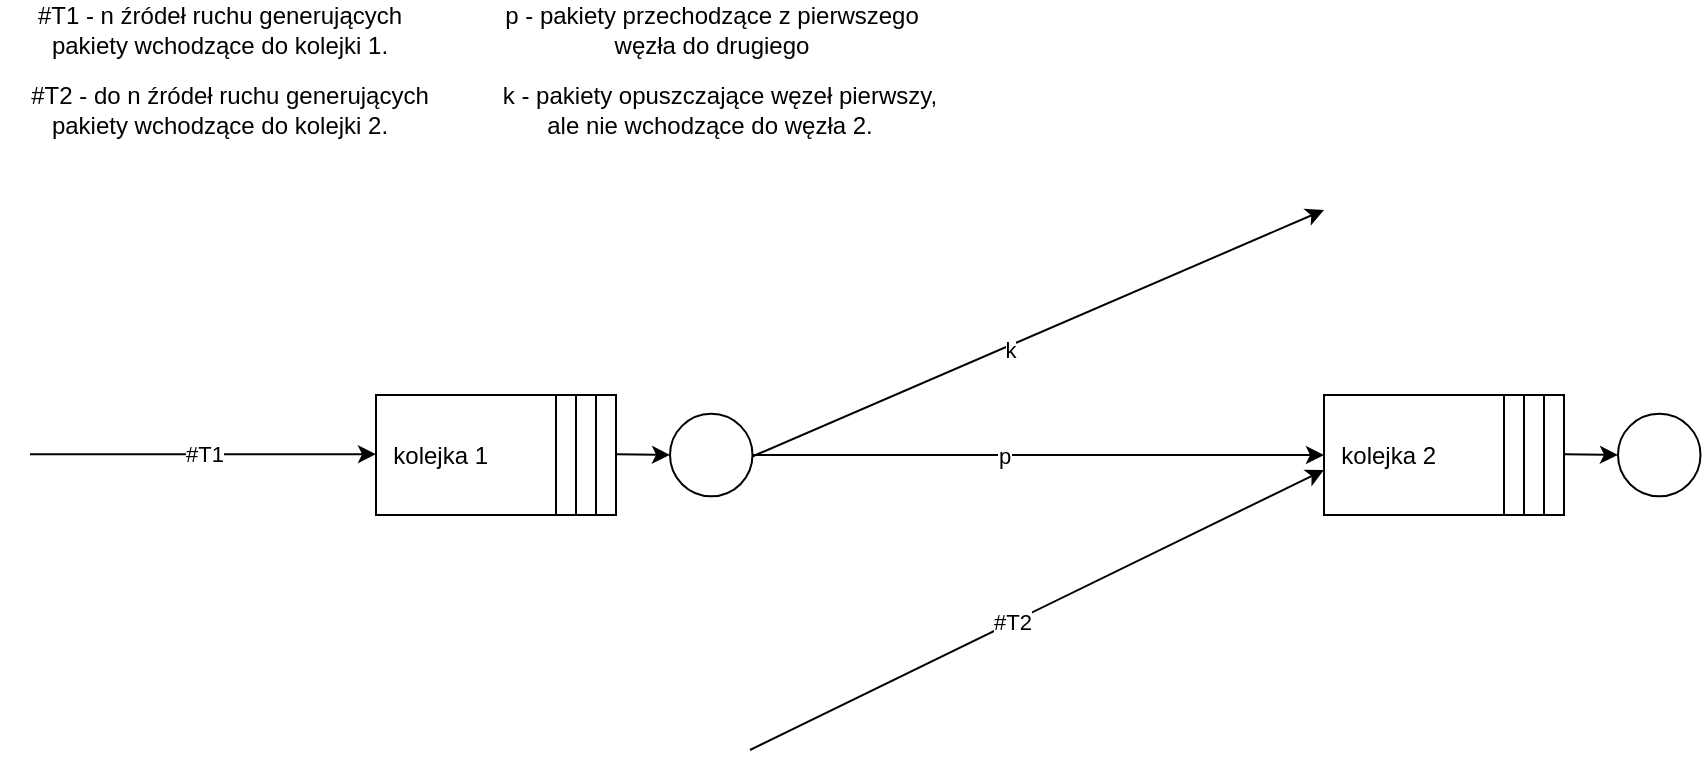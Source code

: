 <mxfile version="13.10.0" type="embed">
    <diagram id="Jw6F1eXqy75Qa2RVYYBy" name="Page-1">
        <mxGraphModel dx="375" dy="274" grid="1" gridSize="10" guides="1" tooltips="1" connect="1" arrows="1" fold="1" page="1" pageScale="1" pageWidth="827" pageHeight="1169" math="0" shadow="0">
            <root>
                <mxCell id="0"/>
                <mxCell id="1" parent="0"/>
                <mxCell id="48" value="p" style="edgeStyle=orthogonalEdgeStyle;rounded=0;orthogonalLoop=1;jettySize=auto;html=1;entryX=0;entryY=0.5;entryDx=0;entryDy=0;exitX=1;exitY=0.5;exitDx=0;exitDy=0;" edge="1" parent="1">
                    <mxGeometry x="-0.115" relative="1" as="geometry">
                        <mxPoint x="420" y="272.5" as="sourcePoint"/>
                        <mxPoint x="707" y="272.5" as="targetPoint"/>
                        <mxPoint as="offset"/>
                    </mxGeometry>
                </mxCell>
                <mxCell id="51" value="k" style="endArrow=classic;html=1;exitX=1;exitY=0.75;exitDx=0;exitDy=0;" edge="1" parent="1">
                    <mxGeometry x="-0.1" y="-2" width="50" height="50" relative="1" as="geometry">
                        <mxPoint x="420" y="273.75" as="sourcePoint"/>
                        <mxPoint x="707" y="150" as="targetPoint"/>
                        <mxPoint as="offset"/>
                    </mxGeometry>
                </mxCell>
                <mxCell id="70" value="&amp;nbsp; kolejka 1" style="rounded=0;whiteSpace=wrap;html=1;align=left;" vertex="1" parent="1">
                    <mxGeometry x="233" y="242.5" width="120" height="60" as="geometry"/>
                </mxCell>
                <mxCell id="71" value="" style="endArrow=none;html=1;" edge="1" parent="1">
                    <mxGeometry width="50" height="50" relative="1" as="geometry">
                        <mxPoint x="343" y="302.5" as="sourcePoint"/>
                        <mxPoint x="343" y="242.5" as="targetPoint"/>
                    </mxGeometry>
                </mxCell>
                <mxCell id="72" value="" style="endArrow=none;html=1;" edge="1" parent="1">
                    <mxGeometry width="50" height="50" relative="1" as="geometry">
                        <mxPoint x="333" y="302.5" as="sourcePoint"/>
                        <mxPoint x="333" y="242.5" as="targetPoint"/>
                    </mxGeometry>
                </mxCell>
                <mxCell id="73" value="" style="endArrow=none;html=1;" edge="1" parent="1">
                    <mxGeometry width="50" height="50" relative="1" as="geometry">
                        <mxPoint x="323" y="302.5" as="sourcePoint"/>
                        <mxPoint x="323" y="242.5" as="targetPoint"/>
                    </mxGeometry>
                </mxCell>
                <mxCell id="82" value="&amp;nbsp; kolejka 2" style="rounded=0;whiteSpace=wrap;html=1;align=left;" vertex="1" parent="1">
                    <mxGeometry x="707" y="242.5" width="120" height="60" as="geometry"/>
                </mxCell>
                <mxCell id="83" value="" style="endArrow=none;html=1;" edge="1" parent="1">
                    <mxGeometry width="50" height="50" relative="1" as="geometry">
                        <mxPoint x="817" y="302.5" as="sourcePoint"/>
                        <mxPoint x="817" y="242.5" as="targetPoint"/>
                    </mxGeometry>
                </mxCell>
                <mxCell id="84" value="" style="endArrow=none;html=1;" edge="1" parent="1">
                    <mxGeometry width="50" height="50" relative="1" as="geometry">
                        <mxPoint x="807" y="302.5" as="sourcePoint"/>
                        <mxPoint x="807" y="242.5" as="targetPoint"/>
                    </mxGeometry>
                </mxCell>
                <mxCell id="85" value="" style="endArrow=none;html=1;" edge="1" parent="1">
                    <mxGeometry width="50" height="50" relative="1" as="geometry">
                        <mxPoint x="797" y="302.5" as="sourcePoint"/>
                        <mxPoint x="797" y="242.5" as="targetPoint"/>
                    </mxGeometry>
                </mxCell>
                <mxCell id="93" value="" style="ellipse;whiteSpace=wrap;html=1;aspect=fixed;align=center;" vertex="1" parent="1">
                    <mxGeometry x="380" y="251.88" width="41.25" height="41.25" as="geometry"/>
                </mxCell>
                <mxCell id="94" value="" style="endArrow=classic;html=1;entryX=0;entryY=0.5;entryDx=0;entryDy=0;" edge="1" parent="1" target="93">
                    <mxGeometry width="50" height="50" relative="1" as="geometry">
                        <mxPoint x="353" y="272.08" as="sourcePoint"/>
                        <mxPoint x="370" y="272.08" as="targetPoint"/>
                    </mxGeometry>
                </mxCell>
                <mxCell id="95" value="#T1" style="endArrow=classic;html=1;" edge="1" parent="1">
                    <mxGeometry width="50" height="50" relative="1" as="geometry">
                        <mxPoint x="60" y="272.09" as="sourcePoint"/>
                        <mxPoint x="233" y="272.09" as="targetPoint"/>
                    </mxGeometry>
                </mxCell>
                <mxCell id="98" value="" style="endArrow=classic;html=1;" edge="1" parent="1">
                    <mxGeometry width="50" height="50" relative="1" as="geometry">
                        <mxPoint x="420" y="420" as="sourcePoint"/>
                        <mxPoint x="707" y="280" as="targetPoint"/>
                    </mxGeometry>
                </mxCell>
                <mxCell id="99" value="#T2" style="edgeLabel;html=1;align=center;verticalAlign=middle;resizable=0;points=[];" vertex="1" connectable="0" parent="98">
                    <mxGeometry x="-0.089" y="1" relative="1" as="geometry">
                        <mxPoint as="offset"/>
                    </mxGeometry>
                </mxCell>
                <mxCell id="102" value="#T1 - n źródeł ruchu generujących pakiety wchodzące do kolejki 1." style="text;html=1;strokeColor=none;fillColor=none;align=center;verticalAlign=middle;whiteSpace=wrap;rounded=0;" vertex="1" parent="1">
                    <mxGeometry x="50" y="50" width="210" height="20" as="geometry"/>
                </mxCell>
                <mxCell id="103" value="&amp;nbsp; &amp;nbsp;#T2 - do n źródeł ruchu generujących pakiety wchodzące do kolejki 2." style="text;html=1;strokeColor=none;fillColor=none;align=center;verticalAlign=middle;whiteSpace=wrap;rounded=0;" vertex="1" parent="1">
                    <mxGeometry x="45" y="90" width="220" height="20" as="geometry"/>
                </mxCell>
                <mxCell id="104" value="p - pakiety przechodzące z pierwszego węzła do drugiego" style="text;html=1;strokeColor=none;fillColor=none;align=center;verticalAlign=middle;whiteSpace=wrap;rounded=0;" vertex="1" parent="1">
                    <mxGeometry x="295.63" y="50" width="210" height="20" as="geometry"/>
                </mxCell>
                <mxCell id="106" value="&amp;nbsp; &amp;nbsp;k - pakiety opuszczające węzeł pierwszy, ale nie wchodzące do węzła 2." style="text;html=1;strokeColor=none;fillColor=none;align=center;verticalAlign=middle;whiteSpace=wrap;rounded=0;" vertex="1" parent="1">
                    <mxGeometry x="283.44" y="90" width="234.38" height="20" as="geometry"/>
                </mxCell>
                <mxCell id="107" value="" style="ellipse;whiteSpace=wrap;html=1;aspect=fixed;align=center;" vertex="1" parent="1">
                    <mxGeometry x="854" y="251.88" width="41.25" height="41.25" as="geometry"/>
                </mxCell>
                <mxCell id="108" value="" style="endArrow=classic;html=1;entryX=0;entryY=0.5;entryDx=0;entryDy=0;" edge="1" parent="1" target="107">
                    <mxGeometry width="50" height="50" relative="1" as="geometry">
                        <mxPoint x="827" y="272.08" as="sourcePoint"/>
                        <mxPoint x="844" y="272.08" as="targetPoint"/>
                    </mxGeometry>
                </mxCell>
            </root>
        </mxGraphModel>
    </diagram>
</mxfile>